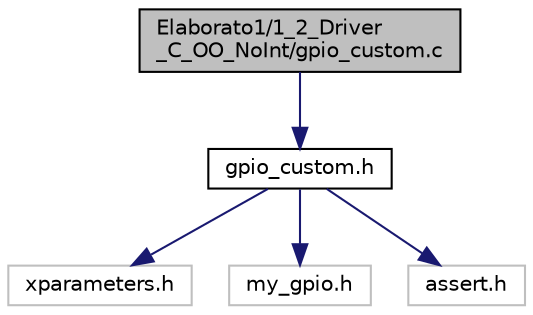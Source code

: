 digraph "Elaborato1/1_2_Driver_C_OO_NoInt/gpio_custom.c"
{
  edge [fontname="Helvetica",fontsize="10",labelfontname="Helvetica",labelfontsize="10"];
  node [fontname="Helvetica",fontsize="10",shape=record];
  Node0 [label="Elaborato1/1_2_Driver\l_C_OO_NoInt/gpio_custom.c",height=0.2,width=0.4,color="black", fillcolor="grey75", style="filled", fontcolor="black"];
  Node0 -> Node1 [color="midnightblue",fontsize="10",style="solid",fontname="Helvetica"];
  Node1 [label="gpio_custom.h",height=0.2,width=0.4,color="black", fillcolor="white", style="filled",URL="$1__2___driver___c___o_o___no_int_2gpio__custom_8h.html",tooltip="Header file della libreria HAL driver per gestione GPIO custom. "];
  Node1 -> Node2 [color="midnightblue",fontsize="10",style="solid",fontname="Helvetica"];
  Node2 [label="xparameters.h",height=0.2,width=0.4,color="grey75", fillcolor="white", style="filled"];
  Node1 -> Node3 [color="midnightblue",fontsize="10",style="solid",fontname="Helvetica"];
  Node3 [label="my_gpio.h",height=0.2,width=0.4,color="grey75", fillcolor="white", style="filled"];
  Node1 -> Node4 [color="midnightblue",fontsize="10",style="solid",fontname="Helvetica"];
  Node4 [label="assert.h",height=0.2,width=0.4,color="grey75", fillcolor="white", style="filled"];
}
